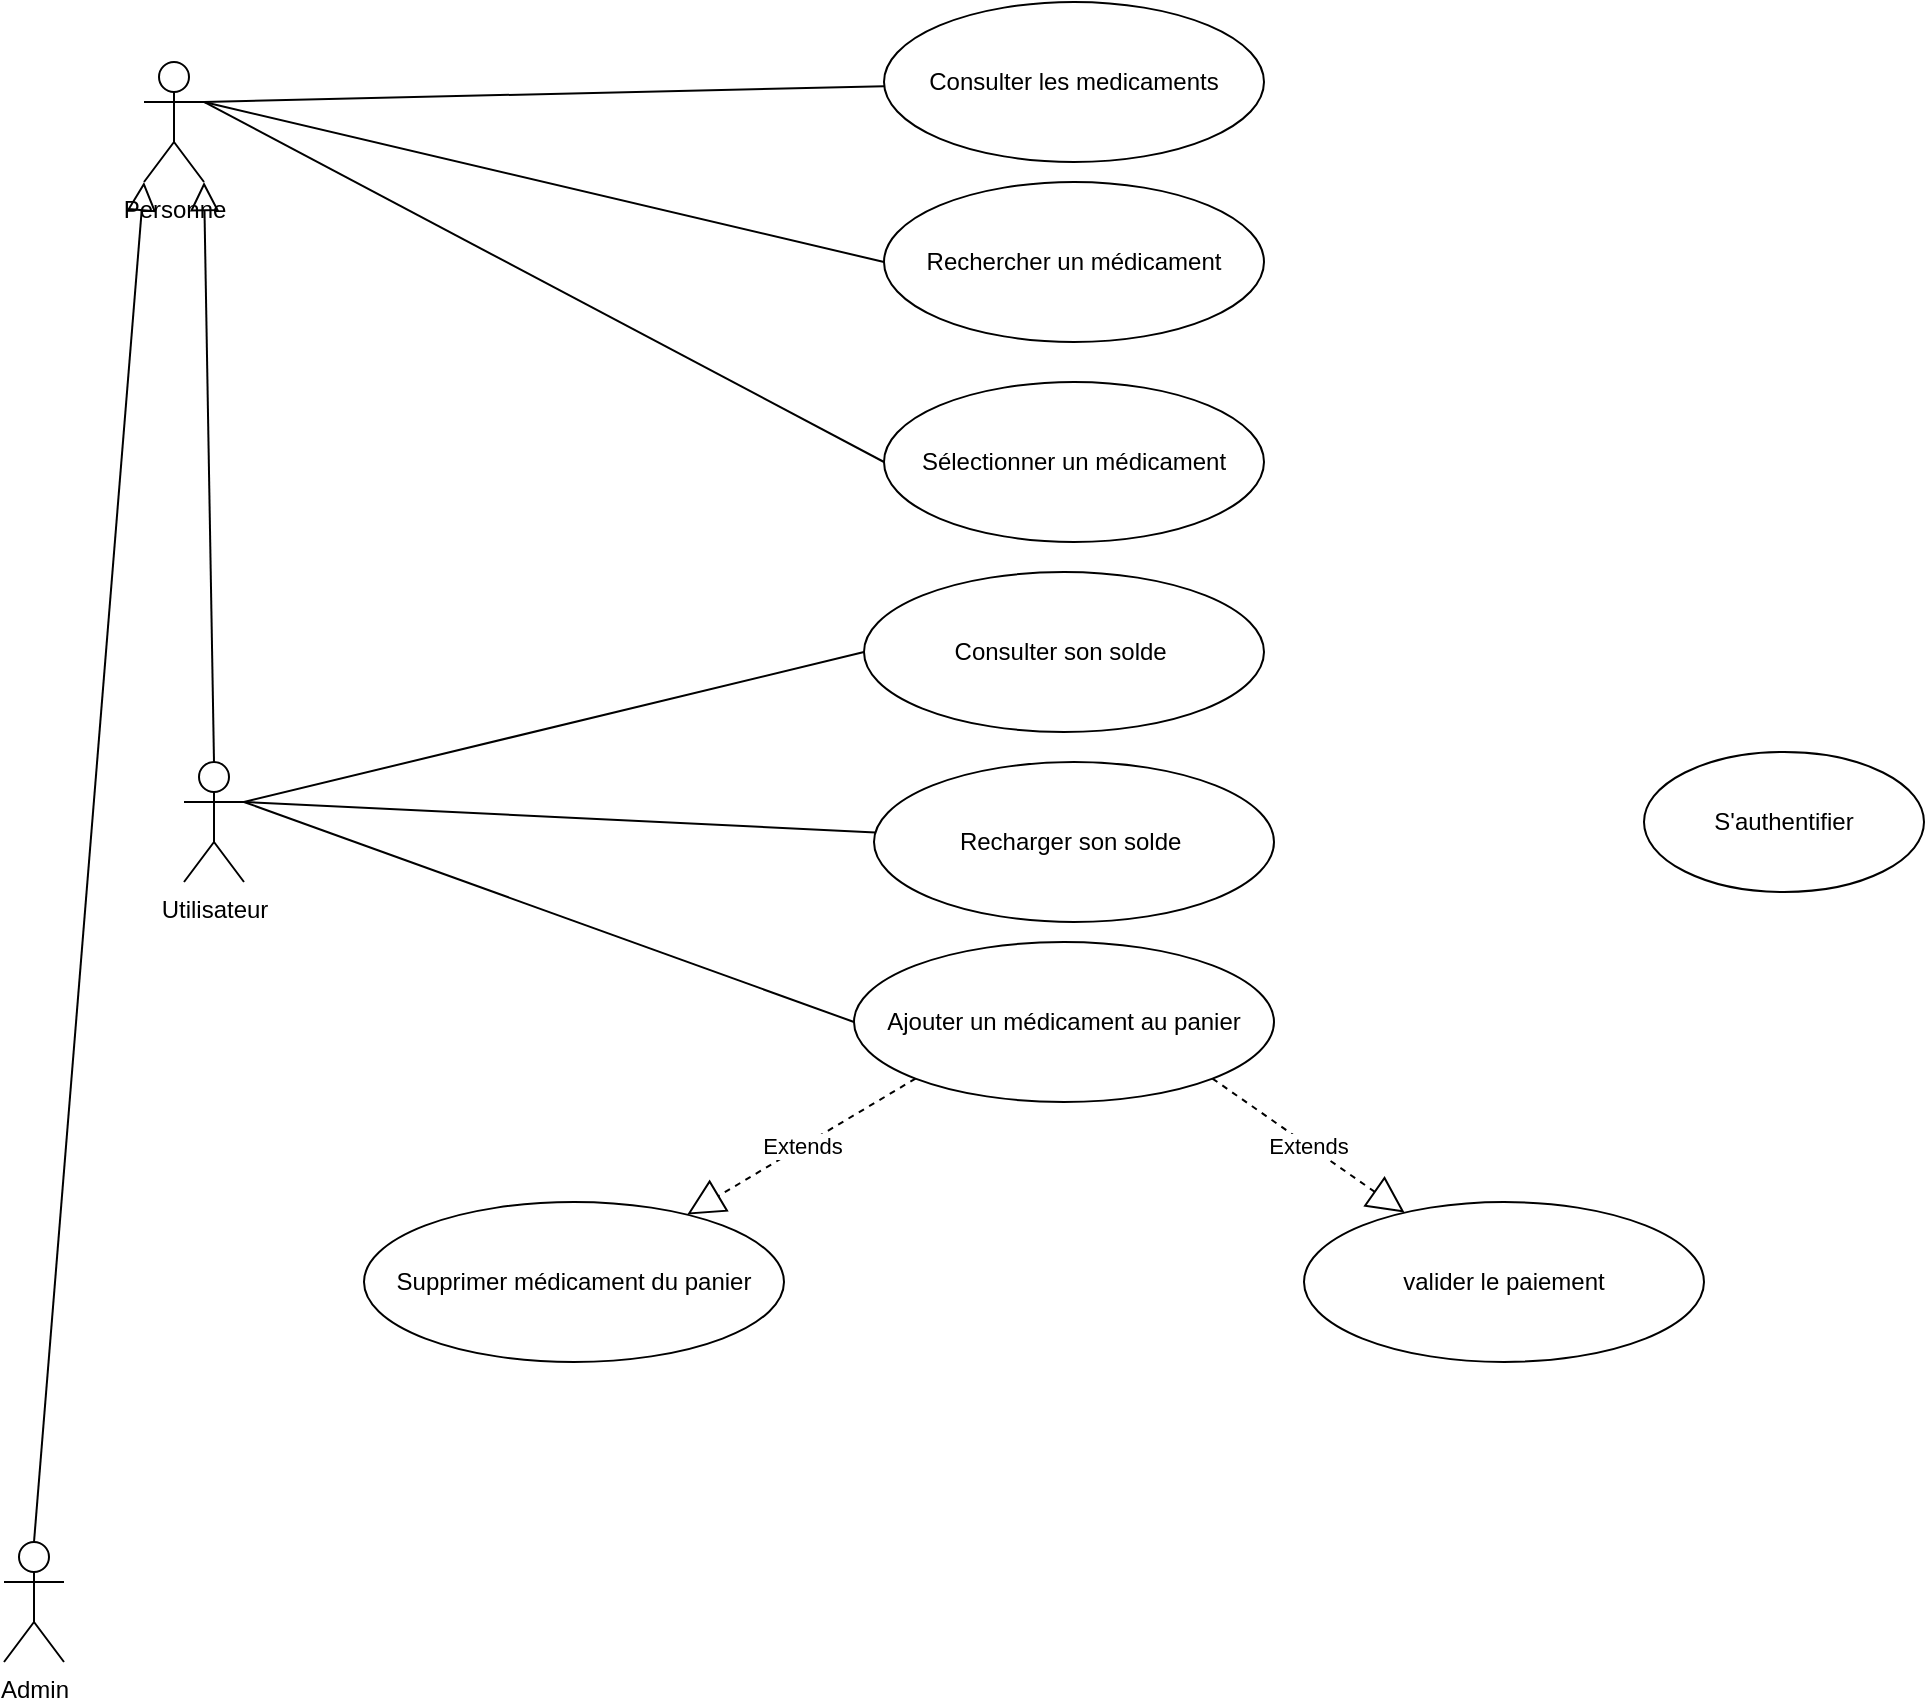 <mxfile version="20.7.4" type="github">
  <diagram id="uB-ajJ8kwNB5hq3RmFBL" name="Page-1">
    <mxGraphModel dx="1687" dy="899" grid="1" gridSize="10" guides="1" tooltips="1" connect="1" arrows="1" fold="1" page="1" pageScale="1" pageWidth="827" pageHeight="1169" math="0" shadow="0">
      <root>
        <mxCell id="0" />
        <mxCell id="1" parent="0" />
        <mxCell id="0BrNyvwArR-tmmYnp_Iz-15" style="rounded=0;orthogonalLoop=1;jettySize=auto;html=1;exitX=1;exitY=0.333;exitDx=0;exitDy=0;exitPerimeter=0;entryX=0;entryY=0.5;entryDx=0;entryDy=0;endArrow=none;endFill=0;" edge="1" parent="1" source="0BrNyvwArR-tmmYnp_Iz-1" target="0BrNyvwArR-tmmYnp_Iz-13">
          <mxGeometry relative="1" as="geometry" />
        </mxCell>
        <mxCell id="0BrNyvwArR-tmmYnp_Iz-16" style="rounded=0;orthogonalLoop=1;jettySize=auto;html=1;exitX=1;exitY=0.333;exitDx=0;exitDy=0;exitPerimeter=0;entryX=0;entryY=0.5;entryDx=0;entryDy=0;endArrow=none;endFill=0;" edge="1" parent="1" source="0BrNyvwArR-tmmYnp_Iz-1" target="0BrNyvwArR-tmmYnp_Iz-14">
          <mxGeometry relative="1" as="geometry" />
        </mxCell>
        <mxCell id="0BrNyvwArR-tmmYnp_Iz-18" style="edgeStyle=none;rounded=0;orthogonalLoop=1;jettySize=auto;html=1;exitX=1;exitY=0.333;exitDx=0;exitDy=0;exitPerimeter=0;endArrow=none;endFill=0;" edge="1" parent="1" source="0BrNyvwArR-tmmYnp_Iz-1" target="0BrNyvwArR-tmmYnp_Iz-17">
          <mxGeometry relative="1" as="geometry" />
        </mxCell>
        <mxCell id="0BrNyvwArR-tmmYnp_Iz-1" value="Personne" style="shape=umlActor;verticalLabelPosition=bottom;verticalAlign=top;html=1;outlineConnect=0;" vertex="1" parent="1">
          <mxGeometry x="140" y="50" width="30" height="60" as="geometry" />
        </mxCell>
        <mxCell id="0BrNyvwArR-tmmYnp_Iz-28" style="edgeStyle=none;rounded=0;orthogonalLoop=1;jettySize=auto;html=1;exitX=1;exitY=0.333;exitDx=0;exitDy=0;exitPerimeter=0;entryX=0;entryY=0.5;entryDx=0;entryDy=0;endArrow=none;endFill=0;" edge="1" parent="1" source="0BrNyvwArR-tmmYnp_Iz-2" target="0BrNyvwArR-tmmYnp_Iz-21">
          <mxGeometry relative="1" as="geometry" />
        </mxCell>
        <mxCell id="0BrNyvwArR-tmmYnp_Iz-29" style="edgeStyle=none;rounded=0;orthogonalLoop=1;jettySize=auto;html=1;exitX=1;exitY=0.333;exitDx=0;exitDy=0;exitPerimeter=0;endArrow=none;endFill=0;" edge="1" parent="1" source="0BrNyvwArR-tmmYnp_Iz-2" target="0BrNyvwArR-tmmYnp_Iz-22">
          <mxGeometry relative="1" as="geometry" />
        </mxCell>
        <mxCell id="0BrNyvwArR-tmmYnp_Iz-30" style="edgeStyle=none;rounded=0;orthogonalLoop=1;jettySize=auto;html=1;exitX=1;exitY=0.333;exitDx=0;exitDy=0;exitPerimeter=0;entryX=0;entryY=0.5;entryDx=0;entryDy=0;endArrow=none;endFill=0;" edge="1" parent="1" source="0BrNyvwArR-tmmYnp_Iz-2" target="0BrNyvwArR-tmmYnp_Iz-19">
          <mxGeometry relative="1" as="geometry" />
        </mxCell>
        <mxCell id="0BrNyvwArR-tmmYnp_Iz-2" value="Utilisateur" style="shape=umlActor;verticalLabelPosition=bottom;verticalAlign=top;html=1;outlineConnect=0;" vertex="1" parent="1">
          <mxGeometry x="160" y="400" width="30" height="60" as="geometry" />
        </mxCell>
        <mxCell id="0BrNyvwArR-tmmYnp_Iz-3" value="Admin" style="shape=umlActor;verticalLabelPosition=bottom;verticalAlign=top;html=1;outlineConnect=0;" vertex="1" parent="1">
          <mxGeometry x="70" y="790" width="30" height="60" as="geometry" />
        </mxCell>
        <mxCell id="0BrNyvwArR-tmmYnp_Iz-7" value="" style="endArrow=block;endFill=0;endSize=12;html=1;rounded=0;exitX=0.5;exitY=0;exitDx=0;exitDy=0;exitPerimeter=0;entryX=0;entryY=1;entryDx=0;entryDy=0;entryPerimeter=0;" edge="1" parent="1" source="0BrNyvwArR-tmmYnp_Iz-3" target="0BrNyvwArR-tmmYnp_Iz-1">
          <mxGeometry width="160" relative="1" as="geometry">
            <mxPoint x="330" y="390" as="sourcePoint" />
            <mxPoint x="140" y="190" as="targetPoint" />
          </mxGeometry>
        </mxCell>
        <mxCell id="0BrNyvwArR-tmmYnp_Iz-10" value="" style="endArrow=block;endFill=0;endSize=12;html=1;rounded=0;exitX=0.5;exitY=0;exitDx=0;exitDy=0;exitPerimeter=0;entryX=1;entryY=1;entryDx=0;entryDy=0;entryPerimeter=0;" edge="1" parent="1" source="0BrNyvwArR-tmmYnp_Iz-2" target="0BrNyvwArR-tmmYnp_Iz-1">
          <mxGeometry width="160" relative="1" as="geometry">
            <mxPoint x="250" y="500" as="sourcePoint" />
            <mxPoint x="165" y="190" as="targetPoint" />
          </mxGeometry>
        </mxCell>
        <mxCell id="0BrNyvwArR-tmmYnp_Iz-11" value="S&#39;authentifier" style="ellipse;whiteSpace=wrap;html=1;" vertex="1" parent="1">
          <mxGeometry x="890" y="395" width="140" height="70" as="geometry" />
        </mxCell>
        <mxCell id="0BrNyvwArR-tmmYnp_Iz-13" value="Rechercher un médicament" style="ellipse;whiteSpace=wrap;html=1;" vertex="1" parent="1">
          <mxGeometry x="510" y="110" width="190" height="80" as="geometry" />
        </mxCell>
        <mxCell id="0BrNyvwArR-tmmYnp_Iz-14" value="Sélectionner un médicament" style="ellipse;whiteSpace=wrap;html=1;" vertex="1" parent="1">
          <mxGeometry x="510" y="210" width="190" height="80" as="geometry" />
        </mxCell>
        <mxCell id="0BrNyvwArR-tmmYnp_Iz-17" value="Consulter les medicaments" style="ellipse;whiteSpace=wrap;html=1;" vertex="1" parent="1">
          <mxGeometry x="510" y="20" width="190" height="80" as="geometry" />
        </mxCell>
        <mxCell id="0BrNyvwArR-tmmYnp_Iz-19" value="Ajouter un médicament au panier" style="ellipse;whiteSpace=wrap;html=1;" vertex="1" parent="1">
          <mxGeometry x="495" y="490" width="210" height="80" as="geometry" />
        </mxCell>
        <mxCell id="0BrNyvwArR-tmmYnp_Iz-20" value="Supprimer médicament du panier" style="ellipse;whiteSpace=wrap;html=1;" vertex="1" parent="1">
          <mxGeometry x="250" y="620" width="210" height="80" as="geometry" />
        </mxCell>
        <mxCell id="0BrNyvwArR-tmmYnp_Iz-21" value="Consulter son solde&amp;nbsp;" style="ellipse;whiteSpace=wrap;html=1;" vertex="1" parent="1">
          <mxGeometry x="500" y="305" width="200" height="80" as="geometry" />
        </mxCell>
        <mxCell id="0BrNyvwArR-tmmYnp_Iz-22" value="Recharger son solde&amp;nbsp;" style="ellipse;whiteSpace=wrap;html=1;" vertex="1" parent="1">
          <mxGeometry x="505" y="400" width="200" height="80" as="geometry" />
        </mxCell>
        <mxCell id="0BrNyvwArR-tmmYnp_Iz-23" value="valider le paiement" style="ellipse;whiteSpace=wrap;html=1;" vertex="1" parent="1">
          <mxGeometry x="720" y="620" width="200" height="80" as="geometry" />
        </mxCell>
        <mxCell id="0BrNyvwArR-tmmYnp_Iz-25" value="Extends" style="endArrow=block;endSize=16;endFill=0;html=1;rounded=0;exitX=0;exitY=1;exitDx=0;exitDy=0;dashed=1;" edge="1" parent="1" source="0BrNyvwArR-tmmYnp_Iz-19" target="0BrNyvwArR-tmmYnp_Iz-20">
          <mxGeometry width="160" relative="1" as="geometry">
            <mxPoint x="470" y="570" as="sourcePoint" />
            <mxPoint x="630" y="570" as="targetPoint" />
          </mxGeometry>
        </mxCell>
        <mxCell id="0BrNyvwArR-tmmYnp_Iz-26" value="Extends" style="endArrow=block;endSize=16;endFill=0;html=1;rounded=0;exitX=1;exitY=1;exitDx=0;exitDy=0;dashed=1;" edge="1" parent="1" source="0BrNyvwArR-tmmYnp_Iz-19" target="0BrNyvwArR-tmmYnp_Iz-23">
          <mxGeometry width="160" relative="1" as="geometry">
            <mxPoint x="550.858" y="582.824" as="sourcePoint" />
            <mxPoint x="493.035" y="661.452" as="targetPoint" />
          </mxGeometry>
        </mxCell>
      </root>
    </mxGraphModel>
  </diagram>
</mxfile>
